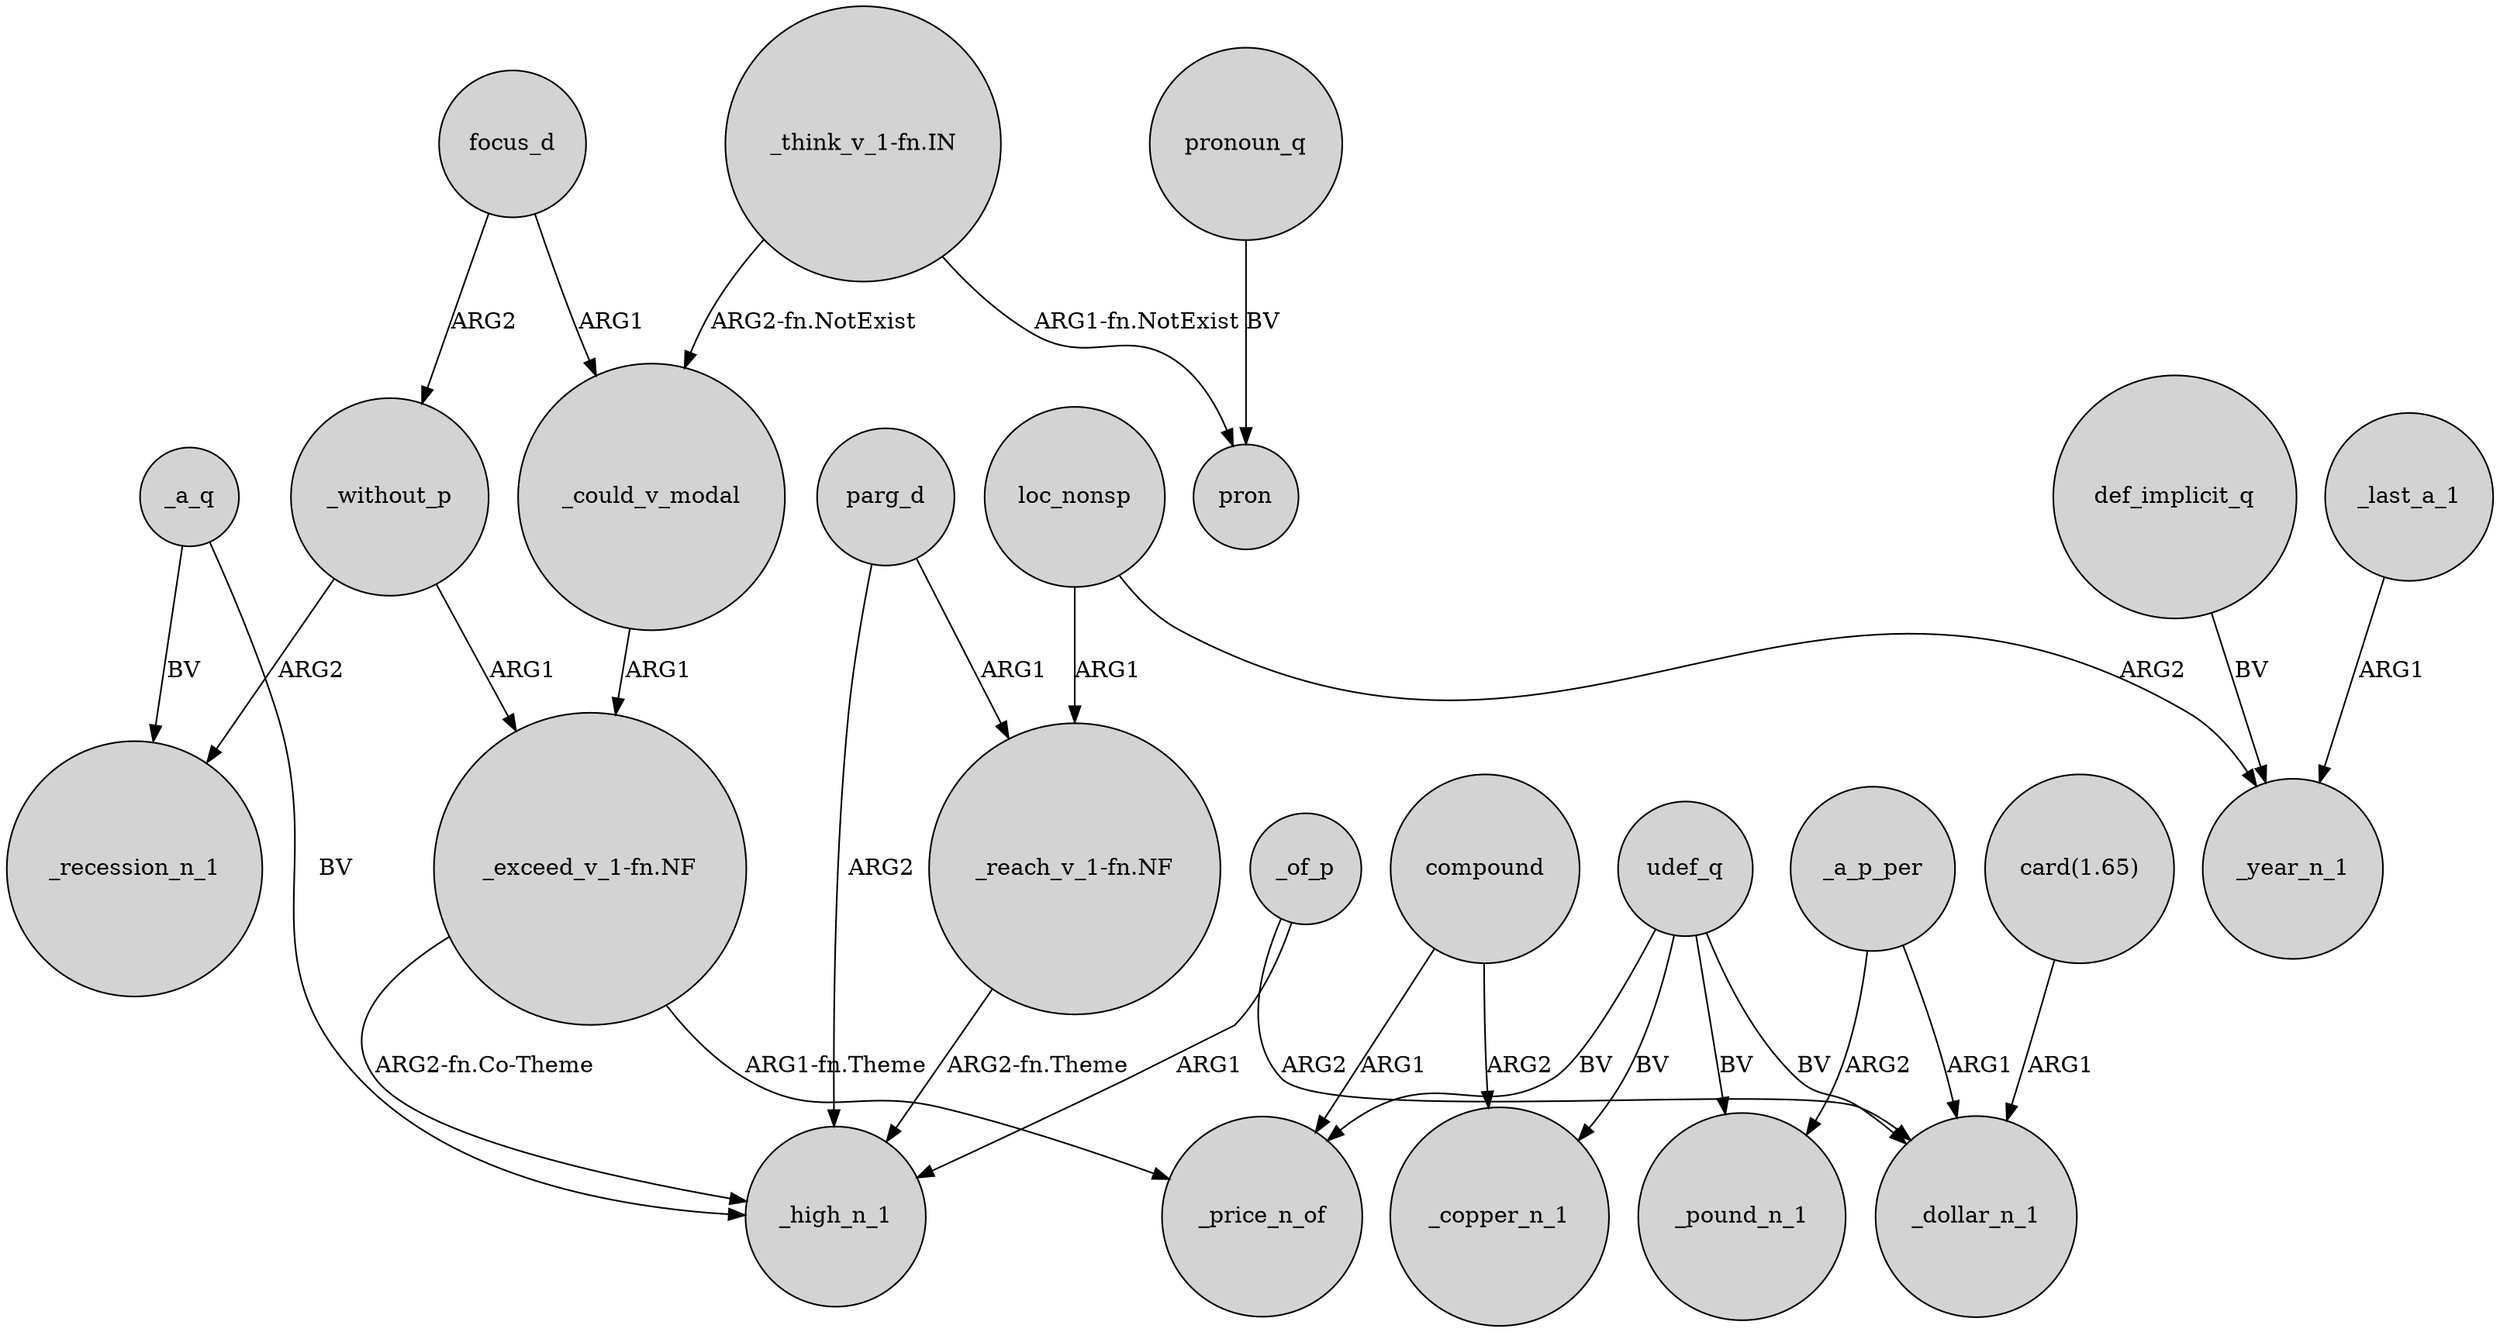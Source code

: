 digraph {
	node [shape=circle style=filled]
	_without_p -> _recession_n_1 [label=ARG2]
	_a_p_per -> _pound_n_1 [label=ARG2]
	udef_q -> _copper_n_1 [label=BV]
	"_exceed_v_1-fn.NF" -> _price_n_of [label="ARG1-fn.Theme"]
	_a_q -> _high_n_1 [label=BV]
	"_reach_v_1-fn.NF" -> _high_n_1 [label="ARG2-fn.Theme"]
	focus_d -> _without_p [label=ARG2]
	udef_q -> _price_n_of [label=BV]
	def_implicit_q -> _year_n_1 [label=BV]
	"_think_v_1-fn.IN" -> pron [label="ARG1-fn.NotExist"]
	"_think_v_1-fn.IN" -> _could_v_modal [label="ARG2-fn.NotExist"]
	focus_d -> _could_v_modal [label=ARG1]
	_a_p_per -> _dollar_n_1 [label=ARG1]
	udef_q -> _pound_n_1 [label=BV]
	parg_d -> "_reach_v_1-fn.NF" [label=ARG1]
	_could_v_modal -> "_exceed_v_1-fn.NF" [label=ARG1]
	pronoun_q -> pron [label=BV]
	loc_nonsp -> "_reach_v_1-fn.NF" [label=ARG1]
	"_exceed_v_1-fn.NF" -> _high_n_1 [label="ARG2-fn.Co-Theme"]
	_of_p -> _high_n_1 [label=ARG1]
	loc_nonsp -> _year_n_1 [label=ARG2]
	_last_a_1 -> _year_n_1 [label=ARG1]
	_a_q -> _recession_n_1 [label=BV]
	_without_p -> "_exceed_v_1-fn.NF" [label=ARG1]
	_of_p -> _dollar_n_1 [label=ARG2]
	compound -> _price_n_of [label=ARG1]
	compound -> _copper_n_1 [label=ARG2]
	parg_d -> _high_n_1 [label=ARG2]
	udef_q -> _dollar_n_1 [label=BV]
	"card(1.65)" -> _dollar_n_1 [label=ARG1]
}
